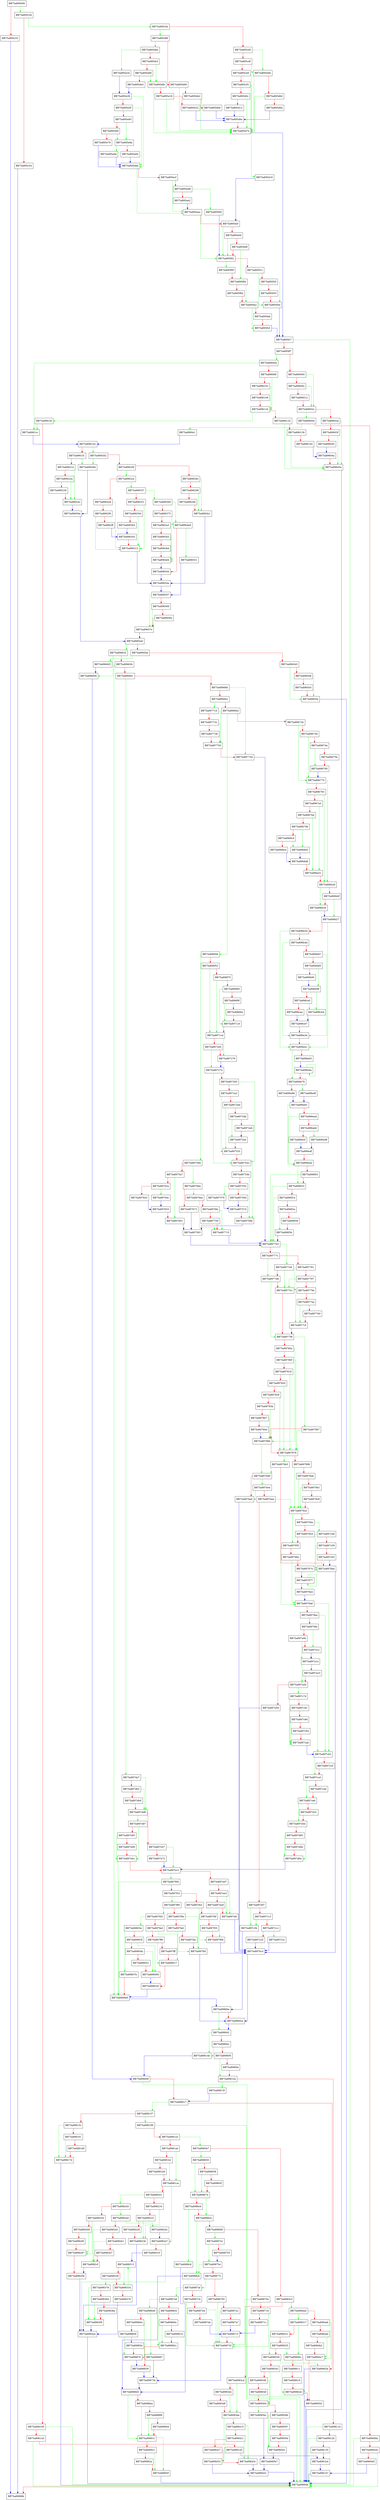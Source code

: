 digraph ScanOpenWithContext {
  node [shape="box"];
  graph [splines=ortho];
  BB75a895b90 -> BB75a895c3d [color="green"];
  BB75a895b90 -> BB75a895c33 [color="red"];
  BB75a895c33 -> BB75a89898b [color="blue"];
  BB75a895c3d -> BB75a895c5e [color="green"];
  BB75a895c3d -> BB75a895c54 [color="red"];
  BB75a895c54 -> BB75a89898b [color="blue"];
  BB75a895c5e -> BB75a895d8f [color="green"];
  BB75a895c5e -> BB75a895cd5 [color="red"];
  BB75a895cd5 -> BB75a895d4b [color="green"];
  BB75a895cd5 -> BB75a895cdf [color="red"];
  BB75a895cdf -> BB75a895d4b [color="green"];
  BB75a895cdf -> BB75a895ce9 [color="red"];
  BB75a895ce9 -> BB75a895d18 [color="green"];
  BB75a895ce9 -> BB75a895cf3 [color="red"];
  BB75a895cf3 -> BB75a895d7e [color="green"];
  BB75a895cf3 -> BB75a895d0c [color="red"];
  BB75a895d0c -> BB75a895d7e [color="green"];
  BB75a895d0c -> BB75a895d12 [color="red"];
  BB75a895d12 -> BB75a895d6e [color="blue"];
  BB75a895d18 -> BB75a895eef [color="blue"];
  BB75a895d4b -> BB75a895d7e [color="green"];
  BB75a895d4b -> BB75a895d64 [color="red"];
  BB75a895d64 -> BB75a895d7e [color="green"];
  BB75a895d64 -> BB75a895d6a [color="red"];
  BB75a895d6a -> BB75a895d6e [color="blue"];
  BB75a895d6e -> BB75a895d7e [color="red"];
  BB75a895d7e -> BB75a895fc7 [color="blue"];
  BB75a895d8f -> BB75a895dbe [color="green"];
  BB75a895d8f -> BB75a895d99 [color="red"];
  BB75a895d99 -> BB75a895d7e [color="green"];
  BB75a895d99 -> BB75a895db2 [color="red"];
  BB75a895db2 -> BB75a895d7e [color="green"];
  BB75a895db2 -> BB75a895db8 [color="red"];
  BB75a895db8 -> BB75a895d6e [color="blue"];
  BB75a895dbe -> BB75a895e2b [color="green"];
  BB75a895dbe -> BB75a895dcf [color="red"];
  BB75a895dcf -> BB75a895dfb [color="green"];
  BB75a895dcf -> BB75a895dd9 [color="red"];
  BB75a895dd9 -> BB75a895dfb [color="green"];
  BB75a895dd9 -> BB75a895de3 [color="red"];
  BB75a895de3 -> BB75a895e39 [color="blue"];
  BB75a895dfb -> BB75a895d7e [color="green"];
  BB75a895dfb -> BB75a895e18 [color="red"];
  BB75a895e18 -> BB75a895d7e [color="green"];
  BB75a895e18 -> BB75a895e22 [color="red"];
  BB75a895e22 -> BB75a895d6e [color="blue"];
  BB75a895e2b -> BB75a895e39 [color="blue"];
  BB75a895e39 -> BB75a895ebb [color="green"];
  BB75a895e39 -> BB75a895e5f [color="red"];
  BB75a895e5f -> BB75a895ebb [color="green"];
  BB75a895e5f -> BB75a895e65 [color="red"];
  BB75a895e65 -> BB75a895e8a [color="green"];
  BB75a895e65 -> BB75a895e6f [color="red"];
  BB75a895e6f -> BB75a895e8a [color="green"];
  BB75a895e6f -> BB75a895e79 [color="red"];
  BB75a895e79 -> BB75a895ebb [color="blue"];
  BB75a895e8a -> BB75a895e9e [color="green"];
  BB75a895e8a -> BB75a895e94 [color="red"];
  BB75a895e94 -> BB75a895ebb [color="blue"];
  BB75a895e9e -> BB75a895ebb [color="blue"];
  BB75a895ebb -> BB75a895eea [color="green"];
  BB75a895ebb -> BB75a895ecf [color="red"];
  BB75a895ecf -> BB75a895eea [color="green"];
  BB75a895ecf -> BB75a895ed8 [color="red"];
  BB75a895ed8 -> BB75a895f56 [color="green"];
  BB75a895ed8 -> BB75a895ee2 [color="red"];
  BB75a895ee2 -> BB75a895eea [color="blue"];
  BB75a895eea -> BB75a895f02 [color="green"];
  BB75a895eea -> BB75a895eef [color="red"];
  BB75a895eef -> BB75a895f02 [color="green"];
  BB75a895eef -> BB75a895ef4 [color="red"];
  BB75a895ef4 -> BB75a895f02 [color="green"];
  BB75a895ef4 -> BB75a895ef9 [color="red"];
  BB75a895ef9 -> BB75a895f84 [color="green"];
  BB75a895ef9 -> BB75a895f02 [color="red"];
  BB75a895f02 -> BB75a895f6f [color="green"];
  BB75a895f02 -> BB75a895f1c [color="red"];
  BB75a895f1c -> BB75a895f4d [color="green"];
  BB75a895f1c -> BB75a895f2f [color="red"];
  BB75a895f2f -> BB75a895f4d [color="green"];
  BB75a895f2f -> BB75a895f35 [color="red"];
  BB75a895f35 -> BB75a895f4d [color="red"];
  BB75a895f4d -> BB75a895fc7 [color="blue"];
  BB75a895f56 -> BB75a895f02 [color="blue"];
  BB75a895f6f -> BB75a895f84 [color="red"];
  BB75a895f84 -> BB75a895fa2 [color="green"];
  BB75a895f84 -> BB75a895f8d [color="red"];
  BB75a895f8d -> BB75a895fa2 [color="red"];
  BB75a895fa2 -> BB75a895fc0 [color="green"];
  BB75a895fa2 -> BB75a895fab [color="red"];
  BB75a895fab -> BB75a895fc0 [color="red"];
  BB75a895fc0 -> BB75a895fc7 [color="blue"];
  BB75a895fc7 -> BB75a898946 [color="green"];
  BB75a895fc7 -> BB75a895ff7 [color="red"];
  BB75a895ff7 -> BB75a8960ed [color="green"];
  BB75a895ff7 -> BB75a896000 [color="red"];
  BB75a896000 -> BB75a89602c [color="green"];
  BB75a896000 -> BB75a89600c [color="red"];
  BB75a89600c -> BB75a89602c [color="green"];
  BB75a89600c -> BB75a896012 [color="red"];
  BB75a896012 -> BB75a89602c [color="red"];
  BB75a89602c -> BB75a896064 [color="green"];
  BB75a89602c -> BB75a89603a [color="red"];
  BB75a89603a -> BB75a89605a [color="green"];
  BB75a89603a -> BB75a89603f [color="red"];
  BB75a89603f -> BB75a89605a [color="green"];
  BB75a89603f -> BB75a896045 [color="red"];
  BB75a896045 -> BB75a89604a [color="blue"];
  BB75a89604a -> BB75a89605a [color="red"];
  BB75a89605a -> BB75a898946 [color="blue"];
  BB75a896064 -> BB75a8960e1 [color="green"];
  BB75a896064 -> BB75a8960bb [color="red"];
  BB75a8960bb -> BB75a898946 [color="green"];
  BB75a8960bb -> BB75a8960cb [color="red"];
  BB75a8960cb -> BB75a898946 [color="green"];
  BB75a8960cb -> BB75a8960d5 [color="red"];
  BB75a8960d5 -> BB75a8961b7 [color="blue"];
  BB75a8960e1 -> BB75a8961d2 [color="blue"];
  BB75a8960ed -> BB75a8961cc [color="green"];
  BB75a8960ed -> BB75a8960f6 [color="red"];
  BB75a8960f6 -> BB75a896124 [color="green"];
  BB75a8960f6 -> BB75a896102 [color="red"];
  BB75a896102 -> BB75a896124 [color="green"];
  BB75a896102 -> BB75a896108 [color="red"];
  BB75a896108 -> BB75a896124 [color="red"];
  BB75a896124 -> BB75a89614f [color="green"];
  BB75a896124 -> BB75a896132 [color="red"];
  BB75a896132 -> BB75a89605a [color="green"];
  BB75a896132 -> BB75a89613b [color="red"];
  BB75a89613b -> BB75a89605a [color="green"];
  BB75a89613b -> BB75a896145 [color="red"];
  BB75a896145 -> BB75a89604a [color="blue"];
  BB75a89614f -> BB75a8961cc [color="green"];
  BB75a89614f -> BB75a896195 [color="red"];
  BB75a896195 -> BB75a898946 [color="green"];
  BB75a896195 -> BB75a8961a5 [color="red"];
  BB75a8961a5 -> BB75a898946 [color="green"];
  BB75a8961a5 -> BB75a8961af [color="red"];
  BB75a8961af -> BB75a8961b4 [color="blue"];
  BB75a8961b4 -> BB75a8961b7 [color="blue"];
  BB75a8961b7 -> BB75a898946 [color="blue"];
  BB75a8961cc -> BB75a8961d2 [color="blue"];
  BB75a8961d2 -> BB75a896262 [color="green"];
  BB75a8961d2 -> BB75a8961f1 [color="red"];
  BB75a8961f1 -> BB75a89658d [color="green"];
  BB75a8961f1 -> BB75a89621e [color="red"];
  BB75a89621e -> BB75a89624c [color="green"];
  BB75a89621e -> BB75a89622a [color="red"];
  BB75a89622a -> BB75a89624c [color="green"];
  BB75a89622a -> BB75a896230 [color="red"];
  BB75a896230 -> BB75a89624c [color="red"];
  BB75a89624c -> BB75a89659a [color="blue"];
  BB75a896262 -> BB75a89658d [color="green"];
  BB75a896262 -> BB75a89626f [color="red"];
  BB75a89626f -> BB75a8962ce [color="green"];
  BB75a89626f -> BB75a89628c [color="red"];
  BB75a89628c -> BB75a8962b1 [color="green"];
  BB75a89628c -> BB75a896298 [color="red"];
  BB75a896298 -> BB75a8962b1 [color="green"];
  BB75a896298 -> BB75a89629e [color="red"];
  BB75a89629e -> BB75a8962b1 [color="red"];
  BB75a8962b1 -> BB75a89654a [color="blue"];
  BB75a8962ce -> BB75a896337 [color="green"];
  BB75a8962ce -> BB75a8962ed [color="red"];
  BB75a8962ed -> BB75a896312 [color="green"];
  BB75a8962ed -> BB75a8962f9 [color="red"];
  BB75a8962f9 -> BB75a896312 [color="green"];
  BB75a8962f9 -> BB75a8962ff [color="red"];
  BB75a8962ff -> BB75a896302 [color="blue"];
  BB75a896302 -> BB75a896312 [color="red"];
  BB75a896312 -> BB75a89654a [color="blue"];
  BB75a896337 -> BB75a896368 [color="green"];
  BB75a896337 -> BB75a896351 [color="red"];
  BB75a896351 -> BB75a896312 [color="green"];
  BB75a896351 -> BB75a89635d [color="red"];
  BB75a89635d -> BB75a896312 [color="green"];
  BB75a89635d -> BB75a896363 [color="red"];
  BB75a896363 -> BB75a896302 [color="blue"];
  BB75a896368 -> BB75a8964e8 [color="green"];
  BB75a896368 -> BB75a896375 [color="red"];
  BB75a896375 -> BB75a8964e8 [color="green"];
  BB75a896375 -> BB75a8963a3 [color="red"];
  BB75a8963a3 -> BB75a8964d4 [color="green"];
  BB75a8963a3 -> BB75a8963b3 [color="red"];
  BB75a8963b3 -> BB75a8964d4 [color="green"];
  BB75a8963b3 -> BB75a8963bd [color="red"];
  BB75a8963bd -> BB75a8964d4 [color="red"];
  BB75a8964d4 -> BB75a896544 [color="blue"];
  BB75a8964e8 -> BB75a896551 [color="green"];
  BB75a8964e8 -> BB75a896544 [color="red"];
  BB75a896544 -> BB75a89654a [color="blue"];
  BB75a89654a -> BB75a896557 [color="blue"];
  BB75a896551 -> BB75a896557 [color="blue"];
  BB75a896557 -> BB75a89657e [color="green"];
  BB75a896557 -> BB75a896569 [color="red"];
  BB75a896569 -> BB75a89657e [color="green"];
  BB75a896569 -> BB75a89656e [color="red"];
  BB75a89656e -> BB75a89657e [color="red"];
  BB75a89657e -> BB75a8965a0 [color="blue"];
  BB75a89658d -> BB75a89659a [color="blue"];
  BB75a89659a -> BB75a8965a0 [color="blue"];
  BB75a8965a0 -> BB75a896632 [color="green"];
  BB75a8965a0 -> BB75a8965ad [color="red"];
  BB75a8965ad -> BB75a896602 [color="green"];
  BB75a8965ad -> BB75a8965d3 [color="red"];
  BB75a8965d3 -> BB75a8965fa [color="green"];
  BB75a8965d3 -> BB75a8965df [color="red"];
  BB75a8965df -> BB75a8965fa [color="green"];
  BB75a8965df -> BB75a8965e5 [color="red"];
  BB75a8965e5 -> BB75a8965fa [color="red"];
  BB75a8965fa -> BB75a898946 [color="blue"];
  BB75a896602 -> BB75a896609 [color="blue"];
  BB75a896609 -> BB75a89660f [color="blue"];
  BB75a89660f -> BB75a898946 [color="green"];
  BB75a89660f -> BB75a896617 [color="red"];
  BB75a896617 -> BB75a898157 [color="green"];
  BB75a896617 -> BB75a89662b [color="red"];
  BB75a89662b -> BB75a898946 [color="blue"];
  BB75a896632 -> BB75a896609 [color="green"];
  BB75a896632 -> BB75a89663b [color="red"];
  BB75a89663b -> BB75a8980b8 [color="green"];
  BB75a89663b -> BB75a896661 [color="red"];
  BB75a896661 -> BB75a897da7 [color="green"];
  BB75a896661 -> BB75a89668b [color="red"];
  BB75a89668b -> BB75a89775d [color="green"];
  BB75a89668b -> BB75a8966b2 [color="red"];
  BB75a8966b2 -> BB75a89771d [color="green"];
  BB75a8966b2 -> BB75a8966dc [color="red"];
  BB75a8966dc -> BB75a896f48 [color="green"];
  BB75a8966dc -> BB75a89672b [color="red"];
  BB75a89672b -> BB75a896770 [color="green"];
  BB75a89672b -> BB75a896738 [color="red"];
  BB75a896738 -> BB75a896770 [color="green"];
  BB75a896738 -> BB75a89674e [color="red"];
  BB75a89674e -> BB75a896760 [color="green"];
  BB75a89674e -> BB75a89675b [color="red"];
  BB75a89675b -> BB75a896760 [color="red"];
  BB75a896760 -> BB75a896770 [color="blue"];
  BB75a896770 -> BB75a896a5e [color="green"];
  BB75a896770 -> BB75a896793 [color="red"];
  BB75a896793 -> BB75a896a5e [color="green"];
  BB75a896793 -> BB75a8967a3 [color="red"];
  BB75a8967a3 -> BB75a896a51 [color="green"];
  BB75a8967a3 -> BB75a8967bd [color="red"];
  BB75a8967bd -> BB75a896a51 [color="green"];
  BB75a8967bd -> BB75a8967db [color="red"];
  BB75a8967db -> BB75a8968d3 [color="green"];
  BB75a8967db -> BB75a8968c4 [color="red"];
  BB75a8968c4 -> BB75a8968d3 [color="green"];
  BB75a8968c4 -> BB75a8968cd [color="red"];
  BB75a8968cd -> BB75a8968d6 [color="blue"];
  BB75a8968d3 -> BB75a8968d6 [color="blue"];
  BB75a8968d6 -> BB75a896a51 [color="red"];
  BB75a896a51 -> BB75a896a5e [color="red"];
  BB75a896a5e -> BB75a896b20 [color="green"];
  BB75a896a5e -> BB75a896b0f [color="red"];
  BB75a896b0f -> BB75a896b27 [color="green"];
  BB75a896b0f -> BB75a896b20 [color="red"];
  BB75a896b20 -> BB75a896b27 [color="blue"];
  BB75a896b27 -> BB75a896e41 [color="green"];
  BB75a896b27 -> BB75a896b3d [color="red"];
  BB75a896b3d -> BB75a896e41 [color="green"];
  BB75a896b3d -> BB75a896b4d [color="red"];
  BB75a896b4d -> BB75a896e34 [color="green"];
  BB75a896b4d -> BB75a896b67 [color="red"];
  BB75a896b67 -> BB75a896e34 [color="green"];
  BB75a896b67 -> BB75a896b85 [color="red"];
  BB75a896b85 -> BB75a896b98 [color="green"];
  BB75a896b85 -> BB75a896b90 [color="red"];
  BB75a896b90 -> BB75a896b98 [color="blue"];
  BB75a896b98 -> BB75a896cb4 [color="green"];
  BB75a896b98 -> BB75a896ca5 [color="red"];
  BB75a896ca5 -> BB75a896cb4 [color="green"];
  BB75a896ca5 -> BB75a896cae [color="red"];
  BB75a896cae -> BB75a896cb7 [color="blue"];
  BB75a896cb4 -> BB75a896cb7 [color="blue"];
  BB75a896cb7 -> BB75a896e34 [color="red"];
  BB75a896e34 -> BB75a896e41 [color="red"];
  BB75a896e41 -> BB75a896e76 [color="green"];
  BB75a896e41 -> BB75a896e63 [color="red"];
  BB75a896e63 -> BB75a896e6a [color="blue"];
  BB75a896e6a -> BB75a896e6a [color="green"];
  BB75a896e6a -> BB75a896e76 [color="red"];
  BB75a896e76 -> BB75a896e8f [color="green"];
  BB75a896e76 -> BB75a896e86 [color="red"];
  BB75a896e86 -> BB75a896e91 [color="blue"];
  BB75a896e8f -> BB75a896e91 [color="blue"];
  BB75a896e91 -> BB75a896eed [color="green"];
  BB75a896e91 -> BB75a896ead [color="red"];
  BB75a896ead -> BB75a896eed [color="green"];
  BB75a896ead -> BB75a896eb6 [color="red"];
  BB75a896eb6 -> BB75a896ed8 [color="green"];
  BB75a896eb6 -> BB75a896ecf [color="red"];
  BB75a896ecf -> BB75a896edf [color="blue"];
  BB75a896ed8 -> BB75a896edf [color="blue"];
  BB75a896edf -> BB75a896eed [color="red"];
  BB75a896eed -> BB75a896f10 [color="green"];
  BB75a896eed -> BB75a896f03 [color="red"];
  BB75a896f03 -> BB75a897763 [color="green"];
  BB75a896f03 -> BB75a896f10 [color="red"];
  BB75a896f10 -> BB75a897763 [color="green"];
  BB75a896f10 -> BB75a896f1d [color="red"];
  BB75a896f1d -> BB75a897763 [color="green"];
  BB75a896f1d -> BB75a896f2a [color="red"];
  BB75a896f2a -> BB75a896f3b [color="green"];
  BB75a896f2a -> BB75a896f36 [color="red"];
  BB75a896f36 -> BB75a896f3b [color="red"];
  BB75a896f3b -> BB75a897763 [color="blue"];
  BB75a896f48 -> BB75a89759d [color="green"];
  BB75a896f48 -> BB75a896f52 [color="red"];
  BB75a896f52 -> BB75a8971cd [color="green"];
  BB75a896f52 -> BB75a896f75 [color="red"];
  BB75a896f75 -> BB75a8971cd [color="green"];
  BB75a896f75 -> BB75a896f85 [color="red"];
  BB75a896f85 -> BB75a8971c0 [color="green"];
  BB75a896f85 -> BB75a896f9f [color="red"];
  BB75a896f9f -> BB75a8971c0 [color="green"];
  BB75a896f9f -> BB75a896fbd [color="red"];
  BB75a896fbd -> BB75a8971c0 [color="red"];
  BB75a8971c0 -> BB75a8971cd [color="red"];
  BB75a8971cd -> BB75a897276 [color="green"];
  BB75a8971cd -> BB75a897265 [color="red"];
  BB75a897265 -> BB75a89727d [color="green"];
  BB75a897265 -> BB75a897276 [color="red"];
  BB75a897276 -> BB75a89727d [color="blue"];
  BB75a89727d -> BB75a897542 [color="green"];
  BB75a89727d -> BB75a897293 [color="red"];
  BB75a897293 -> BB75a897542 [color="green"];
  BB75a897293 -> BB75a8972a3 [color="red"];
  BB75a8972a3 -> BB75a897535 [color="green"];
  BB75a8972a3 -> BB75a8972bd [color="red"];
  BB75a8972bd -> BB75a897535 [color="green"];
  BB75a8972bd -> BB75a8972db [color="red"];
  BB75a8972db -> BB75a8972ee [color="green"];
  BB75a8972db -> BB75a8972e6 [color="red"];
  BB75a8972e6 -> BB75a8972ee [color="blue"];
  BB75a8972ee -> BB75a897535 [color="red"];
  BB75a897535 -> BB75a897542 [color="red"];
  BB75a897542 -> BB75a89758b [color="green"];
  BB75a897542 -> BB75a89754b [color="red"];
  BB75a89754b -> BB75a89758b [color="green"];
  BB75a89754b -> BB75a897554 [color="red"];
  BB75a897554 -> BB75a897576 [color="green"];
  BB75a897554 -> BB75a89756d [color="red"];
  BB75a89756d -> BB75a89757d [color="blue"];
  BB75a897576 -> BB75a89757d [color="blue"];
  BB75a89757d -> BB75a89758b [color="red"];
  BB75a89758b -> BB75a897593 [color="blue"];
  BB75a897593 -> BB75a897763 [color="blue"];
  BB75a89759d -> BB75a89766e [color="green"];
  BB75a89759d -> BB75a8975a7 [color="red"];
  BB75a8975a7 -> BB75a897661 [color="green"];
  BB75a8975a7 -> BB75a89762a [color="red"];
  BB75a89762a -> BB75a89764c [color="green"];
  BB75a89762a -> BB75a897643 [color="red"];
  BB75a897643 -> BB75a897653 [color="blue"];
  BB75a89764c -> BB75a897653 [color="blue"];
  BB75a897653 -> BB75a897661 [color="red"];
  BB75a897661 -> BB75a897593 [color="blue"];
  BB75a89766e -> BB75a8976ee [color="green"];
  BB75a89766e -> BB75a897673 [color="red"];
  BB75a897673 -> BB75a897593 [color="blue"];
  BB75a8976ee -> BB75a897715 [color="green"];
  BB75a8976ee -> BB75a8976fa [color="red"];
  BB75a8976fa -> BB75a897715 [color="green"];
  BB75a8976fa -> BB75a897700 [color="red"];
  BB75a897700 -> BB75a897715 [color="red"];
  BB75a897715 -> BB75a897763 [color="blue"];
  BB75a89771d -> BB75a897750 [color="green"];
  BB75a89771d -> BB75a897732 [color="red"];
  BB75a897732 -> BB75a897750 [color="green"];
  BB75a897732 -> BB75a897738 [color="red"];
  BB75a897738 -> BB75a897750 [color="red"];
  BB75a897750 -> BB75a89775d [color="red"];
  BB75a89775d -> BB75a897763 [color="blue"];
  BB75a897763 -> BB75a8977d4 [color="green"];
  BB75a897763 -> BB75a89777c [color="red"];
  BB75a89777c -> BB75a8977d8 [color="green"];
  BB75a89777c -> BB75a897781 [color="red"];
  BB75a897781 -> BB75a8977e1 [color="green"];
  BB75a897781 -> BB75a897797 [color="red"];
  BB75a897797 -> BB75a8977e1 [color="green"];
  BB75a897797 -> BB75a89779e [color="red"];
  BB75a89779e -> BB75a8977cf [color="green"];
  BB75a89779e -> BB75a8977aa [color="red"];
  BB75a8977aa -> BB75a8977cf [color="green"];
  BB75a8977aa -> BB75a8977b0 [color="red"];
  BB75a8977b0 -> BB75a8977cf [color="red"];
  BB75a8977cf -> BB75a8977f8 [color="blue"];
  BB75a8977d4 -> BB75a8977e1 [color="green"];
  BB75a8977d4 -> BB75a8977d8 [color="red"];
  BB75a8977d8 -> BB75a8977f8 [color="green"];
  BB75a8977d8 -> BB75a8977e1 [color="red"];
  BB75a8977e1 -> BB75a8977f8 [color="red"];
  BB75a8977f8 -> BB75a897867 [color="green"];
  BB75a8977f8 -> BB75a89780a [color="red"];
  BB75a89780a -> BB75a89786b [color="green"];
  BB75a89780a -> BB75a89780f [color="red"];
  BB75a89780f -> BB75a897878 [color="green"];
  BB75a89780f -> BB75a897818 [color="red"];
  BB75a897818 -> BB75a897878 [color="green"];
  BB75a897818 -> BB75a897820 [color="red"];
  BB75a897820 -> BB75a897878 [color="green"];
  BB75a897820 -> BB75a897829 [color="red"];
  BB75a897829 -> BB75a897878 [color="green"];
  BB75a897829 -> BB75a89783b [color="red"];
  BB75a89783b -> BB75a89786b [color="green"];
  BB75a89783b -> BB75a897847 [color="red"];
  BB75a897847 -> BB75a89786b [color="green"];
  BB75a897847 -> BB75a89784d [color="red"];
  BB75a89784d -> BB75a89786b [color="blue"];
  BB75a897867 -> BB75a897878 [color="green"];
  BB75a897867 -> BB75a89786b [color="red"];
  BB75a89786b -> BB75a897bd6 [color="green"];
  BB75a89786b -> BB75a897878 [color="red"];
  BB75a897878 -> BB75a897bb5 [color="green"];
  BB75a897878 -> BB75a897898 [color="red"];
  BB75a897898 -> BB75a89792e [color="green"];
  BB75a897898 -> BB75a8978ab [color="red"];
  BB75a8978ab -> BB75a89792e [color="green"];
  BB75a8978ab -> BB75a8978b1 [color="red"];
  BB75a8978b1 -> BB75a89792e [color="green"];
  BB75a8978b1 -> BB75a8978c8 [color="red"];
  BB75a8978c8 -> BB75a89792e [color="red"];
  BB75a89792e -> BB75a89795f [color="green"];
  BB75a89792e -> BB75a89794a [color="red"];
  BB75a89794a -> BB75a897c49 [color="green"];
  BB75a89794a -> BB75a897954 [color="red"];
  BB75a897954 -> BB75a89795f [color="red"];
  BB75a89795f -> BB75a8979a6 [color="green"];
  BB75a89795f -> BB75a89796e [color="red"];
  BB75a89796e -> BB75a8979a6 [color="green"];
  BB75a89796e -> BB75a897974 [color="red"];
  BB75a897974 -> BB75a897977 [color="blue"];
  BB75a897977 -> BB75a897977 [color="green"];
  BB75a897977 -> BB75a8979a4 [color="red"];
  BB75a8979a4 -> BB75a8979a6 [color="blue"];
  BB75a8979a6 -> BB75a897cb3 [color="green"];
  BB75a8979a6 -> BB75a8979ea [color="red"];
  BB75a8979ea -> BB75a897cb3 [color="green"];
  BB75a8979ea -> BB75a8979fa [color="red"];
  BB75a8979fa -> BB75a897a1c [color="green"];
  BB75a8979fa -> BB75a897a0b [color="red"];
  BB75a897a0b -> BB75a897a1e [color="green"];
  BB75a897a0b -> BB75a897a1c [color="red"];
  BB75a897a1c -> BB75a897a1e [color="blue"];
  BB75a897a1e -> BB75a897a2b [color="green"];
  BB75a897a1e -> BB75a897a23 [color="red"];
  BB75a897a23 -> BB75a897cb3 [color="green"];
  BB75a897a23 -> BB75a897a2b [color="red"];
  BB75a897a2b -> BB75a897c7d [color="green"];
  BB75a897a2b -> BB75a897a5d [color="red"];
  BB75a897a5d -> BB75a897bc3 [color="blue"];
  BB75a897bb5 -> BB75a897bd6 [color="green"];
  BB75a897bb5 -> BB75a897bbe [color="red"];
  BB75a897bbe -> BB75a897bc3 [color="blue"];
  BB75a897bc3 -> BB75a8980ca [color="blue"];
  BB75a897bd6 -> BB75a897be4 [color="green"];
  BB75a897bd6 -> BB75a897be0 [color="red"];
  BB75a897be0 -> BB75a897bc3 [color="blue"];
  BB75a897be4 -> BB75a897be0 [color="green"];
  BB75a897be4 -> BB75a897bee [color="red"];
  BB75a897bee -> BB75a89792e [color="green"];
  BB75a897bee -> BB75a897bf7 [color="red"];
  BB75a897bf7 -> BB75a897c3b [color="green"];
  BB75a897bf7 -> BB75a897c13 [color="red"];
  BB75a897c13 -> BB75a897c3b [color="green"];
  BB75a897c13 -> BB75a897c1c [color="red"];
  BB75a897c1c -> BB75a897c2c [color="green"];
  BB75a897c1c -> BB75a897c25 [color="red"];
  BB75a897c25 -> BB75a897bc3 [color="blue"];
  BB75a897c2c -> BB75a897bc3 [color="blue"];
  BB75a897c3b -> BB75a8980be [color="blue"];
  BB75a897c49 -> BB75a897bbe [color="green"];
  BB75a897c49 -> BB75a897c59 [color="red"];
  BB75a897c59 -> BB75a897bbe [color="green"];
  BB75a897c59 -> BB75a897c63 [color="red"];
  BB75a897c63 -> BB75a897bbe [color="blue"];
  BB75a897c7d -> BB75a897cab [color="green"];
  BB75a897c7d -> BB75a897c81 [color="red"];
  BB75a897c81 -> BB75a897cab [color="green"];
  BB75a897c81 -> BB75a897c8d [color="red"];
  BB75a897c8d -> BB75a897cab [color="green"];
  BB75a897c8d -> BB75a897c93 [color="red"];
  BB75a897c93 -> BB75a897cab [color="red"];
  BB75a897cab -> BB75a897cb3 [color="blue"];
  BB75a897cb3 -> BB75a897ccd [color="green"];
  BB75a897cb3 -> BB75a897cc0 [color="red"];
  BB75a897cc0 -> BB75a897ccd [color="red"];
  BB75a897ccd -> BB75a897ce6 [color="green"];
  BB75a897ccd -> BB75a897cde [color="red"];
  BB75a897cde -> BB75a897ce6 [color="red"];
  BB75a897ce6 -> BB75a897d44 [color="green"];
  BB75a897ce6 -> BB75a897d31 [color="red"];
  BB75a897d31 -> BB75a897d44 [color="red"];
  BB75a897d44 -> BB75a897d84 [color="green"];
  BB75a897d44 -> BB75a897d65 [color="red"];
  BB75a897d65 -> BB75a897d84 [color="green"];
  BB75a897d65 -> BB75a897d6b [color="red"];
  BB75a897d6b -> BB75a897d84 [color="red"];
  BB75a897d84 -> BB75a897ec3 [color="blue"];
  BB75a897da7 -> BB75a897dd6 [color="green"];
  BB75a897da7 -> BB75a897db3 [color="red"];
  BB75a897db3 -> BB75a897dd6 [color="green"];
  BB75a897db3 -> BB75a897db9 [color="red"];
  BB75a897db9 -> BB75a897dd6 [color="red"];
  BB75a897dd6 -> BB75a897e87 [color="green"];
  BB75a897dd6 -> BB75a897e57 [color="red"];
  BB75a897e57 -> BB75a897ec3 [color="green"];
  BB75a897e57 -> BB75a897e72 [color="red"];
  BB75a897e72 -> BB75a897ec3 [color="blue"];
  BB75a897e87 -> BB75a897eb1 [color="green"];
  BB75a897e87 -> BB75a897e93 [color="red"];
  BB75a897e93 -> BB75a897eb1 [color="green"];
  BB75a897e93 -> BB75a897e99 [color="red"];
  BB75a897e99 -> BB75a897eb1 [color="red"];
  BB75a897eb1 -> BB75a8980b8 [color="green"];
  BB75a897eb1 -> BB75a897ec3 [color="red"];
  BB75a897ec3 -> BB75a897f06 [color="green"];
  BB75a897ec3 -> BB75a897ed7 [color="red"];
  BB75a897ed7 -> BB75a897efc [color="green"];
  BB75a897ed7 -> BB75a897ee3 [color="red"];
  BB75a897ee3 -> BB75a897efc [color="green"];
  BB75a897ee3 -> BB75a897ee9 [color="red"];
  BB75a897ee9 -> BB75a897efc [color="red"];
  BB75a897efc -> BB75a897bc3 [color="blue"];
  BB75a897f06 -> BB75a8980b8 [color="green"];
  BB75a897f06 -> BB75a897f33 [color="red"];
  BB75a897f33 -> BB75a897f80 [color="green"];
  BB75a897f33 -> BB75a897f43 [color="red"];
  BB75a897f43 -> BB75a897f68 [color="green"];
  BB75a897f43 -> BB75a897f4f [color="red"];
  BB75a897f4f -> BB75a897f68 [color="green"];
  BB75a897f4f -> BB75a897f55 [color="red"];
  BB75a897f55 -> BB75a897f68 [color="red"];
  BB75a897f68 -> BB75a897bc3 [color="blue"];
  BB75a897f80 -> BB75a897fd5 [color="green"];
  BB75a897f80 -> BB75a897f9a [color="red"];
  BB75a897f9a -> BB75a897fbf [color="green"];
  BB75a897f9a -> BB75a897fa6 [color="red"];
  BB75a897fa6 -> BB75a897fbf [color="green"];
  BB75a897fa6 -> BB75a897fac [color="red"];
  BB75a897fac -> BB75a897fbf [color="red"];
  BB75a897fbf -> BB75a8980ca [color="blue"];
  BB75a897fd5 -> BB75a89803a [color="green"];
  BB75a897fd5 -> BB75a897fed [color="red"];
  BB75a897fed -> BB75a898017 [color="green"];
  BB75a897fed -> BB75a897ff9 [color="red"];
  BB75a897ff9 -> BB75a898017 [color="green"];
  BB75a897ff9 -> BB75a897fff [color="red"];
  BB75a897fff -> BB75a898017 [color="red"];
  BB75a898017 -> BB75a898029 [color="red"];
  BB75a898029 -> BB75a8980b8 [color="blue"];
  BB75a89803a -> BB75a89807b [color="green"];
  BB75a89803a -> BB75a89803f [color="red"];
  BB75a89803f -> BB75a898069 [color="green"];
  BB75a89803f -> BB75a89804b [color="red"];
  BB75a89804b -> BB75a898069 [color="green"];
  BB75a89804b -> BB75a898051 [color="red"];
  BB75a898051 -> BB75a898069 [color="red"];
  BB75a898069 -> BB75a898029 [color="blue"];
  BB75a89807b -> BB75a8980b8 [color="red"];
  BB75a8980b8 -> BB75a8980be [color="blue"];
  BB75a8980be -> BB75a8980d1 [color="green"];
  BB75a8980be -> BB75a8980ca [color="red"];
  BB75a8980ca -> BB75a8980d1 [color="blue"];
  BB75a8980d1 -> BB75a89814b [color="green"];
  BB75a8980d1 -> BB75a8980ec [color="red"];
  BB75a8980ec -> BB75a89814b [color="green"];
  BB75a8980ec -> BB75a8980f5 [color="red"];
  BB75a8980f5 -> BB75a89810a [color="green"];
  BB75a8980f5 -> BB75a8980fa [color="red"];
  BB75a8980fa -> BB75a89810a [color="red"];
  BB75a89810a -> BB75a89813f [color="green"];
  BB75a89810a -> BB75a89811b [color="red"];
  BB75a89811b -> BB75a898946 [color="green"];
  BB75a89811b -> BB75a89812b [color="red"];
  BB75a89812b -> BB75a898946 [color="green"];
  BB75a89812b -> BB75a898135 [color="red"];
  BB75a898135 -> BB75a8961b4 [color="blue"];
  BB75a89813f -> BB75a896617 [color="blue"];
  BB75a89814b -> BB75a89660f [color="blue"];
  BB75a898157 -> BB75a898199 [color="green"];
  BB75a898157 -> BB75a89815c [color="red"];
  BB75a89815c -> BB75a89817d [color="green"];
  BB75a89815c -> BB75a898161 [color="red"];
  BB75a898161 -> BB75a89817d [color="green"];
  BB75a898161 -> BB75a898168 [color="red"];
  BB75a898168 -> BB75a89817d [color="red"];
  BB75a89817d -> BB75a898946 [color="blue"];
  BB75a898199 -> BB75a898946 [color="green"];
  BB75a898199 -> BB75a8981a3 [color="red"];
  BB75a8981a3 -> BB75a8983b7 [color="green"];
  BB75a8981a3 -> BB75a8981ad [color="red"];
  BB75a8981ad -> BB75a8981ce [color="green"];
  BB75a8981ad -> BB75a8981b2 [color="red"];
  BB75a8981b2 -> BB75a8981ce [color="green"];
  BB75a8981b2 -> BB75a8981b9 [color="red"];
  BB75a8981b9 -> BB75a8981ce [color="red"];
  BB75a8981ce -> BB75a8982e7 [color="green"];
  BB75a8981ce -> BB75a898201 [color="red"];
  BB75a898201 -> BB75a898245 [color="green"];
  BB75a898201 -> BB75a898216 [color="red"];
  BB75a898216 -> BB75a89823b [color="green"];
  BB75a898216 -> BB75a898222 [color="red"];
  BB75a898222 -> BB75a89823b [color="green"];
  BB75a898222 -> BB75a898228 [color="red"];
  BB75a898228 -> BB75a89823b [color="red"];
  BB75a89823b -> BB75a8983a4 [color="blue"];
  BB75a898245 -> BB75a8982a0 [color="green"];
  BB75a898245 -> BB75a89825d [color="red"];
  BB75a89825d -> BB75a898287 [color="green"];
  BB75a89825d -> BB75a898269 [color="red"];
  BB75a898269 -> BB75a898287 [color="green"];
  BB75a898269 -> BB75a89826f [color="red"];
  BB75a89826f -> BB75a898287 [color="red"];
  BB75a898287 -> BB75a898294 [color="red"];
  BB75a898294 -> BB75a8983a4 [color="blue"];
  BB75a8982a0 -> BB75a8982dc [color="green"];
  BB75a8982a0 -> BB75a8982a5 [color="red"];
  BB75a8982a5 -> BB75a8982cf [color="green"];
  BB75a8982a5 -> BB75a8982b1 [color="red"];
  BB75a8982b1 -> BB75a8982cf [color="green"];
  BB75a8982b1 -> BB75a8982b7 [color="red"];
  BB75a8982b7 -> BB75a8982cf [color="red"];
  BB75a8982cf -> BB75a898294 [color="blue"];
  BB75a8982dc -> BB75a8982e7 [color="blue"];
  BB75a8982e7 -> BB75a8983a4 [color="green"];
  BB75a8982e7 -> BB75a898310 [color="red"];
  BB75a898310 -> BB75a898313 [color="blue"];
  BB75a898313 -> BB75a898334 [color="green"];
  BB75a898313 -> BB75a898328 [color="red"];
  BB75a898328 -> BB75a898378 [color="green"];
  BB75a898328 -> BB75a898334 [color="red"];
  BB75a898334 -> BB75a898313 [color="green"];
  BB75a898334 -> BB75a898376 [color="red"];
  BB75a898376 -> BB75a8983a4 [color="blue"];
  BB75a898378 -> BB75a89839f [color="green"];
  BB75a898378 -> BB75a898384 [color="red"];
  BB75a898384 -> BB75a89839f [color="green"];
  BB75a898384 -> BB75a89838a [color="red"];
  BB75a89838a -> BB75a89839f [color="red"];
  BB75a89839f -> BB75a8983a4 [color="blue"];
  BB75a8983a4 -> BB75a898946 [color="blue"];
  BB75a8983b7 -> BB75a898650 [color="green"];
  BB75a8983b7 -> BB75a8983c3 [color="red"];
  BB75a8983c3 -> BB75a8984a0 [color="green"];
  BB75a8983c3 -> BB75a8983cd [color="red"];
  BB75a8983cd -> BB75a8983ee [color="green"];
  BB75a8983cd -> BB75a8983d2 [color="red"];
  BB75a8983d2 -> BB75a8983ee [color="green"];
  BB75a8983d2 -> BB75a8983d9 [color="red"];
  BB75a8983d9 -> BB75a8983ee [color="red"];
  BB75a8983ee -> BB75a898453 [color="green"];
  BB75a8983ee -> BB75a898415 [color="red"];
  BB75a898415 -> BB75a89843c [color="green"];
  BB75a898415 -> BB75a898421 [color="red"];
  BB75a898421 -> BB75a89843c [color="green"];
  BB75a898421 -> BB75a898427 [color="red"];
  BB75a898427 -> BB75a89843c [color="red"];
  BB75a89843c -> BB75a898441 [color="blue"];
  BB75a898441 -> BB75a898946 [color="blue"];
  BB75a898453 -> BB75a898441 [color="blue"];
  BB75a8984a0 -> BB75a898517 [color="green"];
  BB75a8984a0 -> BB75a8984a6 [color="red"];
  BB75a8984a6 -> BB75a8984c7 [color="green"];
  BB75a8984a6 -> BB75a8984ab [color="red"];
  BB75a8984ab -> BB75a8984c7 [color="green"];
  BB75a8984ab -> BB75a8984b2 [color="red"];
  BB75a8984b2 -> BB75a8984c7 [color="red"];
  BB75a8984c7 -> BB75a898502 [color="red"];
  BB75a898502 -> BB75a898946 [color="blue"];
  BB75a898517 -> BB75a89860c [color="green"];
  BB75a898517 -> BB75a898521 [color="red"];
  BB75a898521 -> BB75a898539 [color="green"];
  BB75a898521 -> BB75a898525 [color="red"];
  BB75a898525 -> BB75a89860c [color="green"];
  BB75a898525 -> BB75a898539 [color="red"];
  BB75a898539 -> BB75a89662b [color="green"];
  BB75a898539 -> BB75a898543 [color="red"];
  BB75a898543 -> BB75a898564 [color="green"];
  BB75a898543 -> BB75a898548 [color="red"];
  BB75a898548 -> BB75a898564 [color="green"];
  BB75a898548 -> BB75a89854f [color="red"];
  BB75a89854f -> BB75a898564 [color="red"];
  BB75a898564 -> BB75a8985bc [color="green"];
  BB75a898564 -> BB75a89858b [color="red"];
  BB75a89858b -> BB75a8985b2 [color="green"];
  BB75a89858b -> BB75a898597 [color="red"];
  BB75a898597 -> BB75a8985b2 [color="green"];
  BB75a898597 -> BB75a89859d [color="red"];
  BB75a89859d -> BB75a8985b2 [color="red"];
  BB75a8985b2 -> BB75a8985b7 [color="blue"];
  BB75a8985b7 -> BB75a898441 [color="blue"];
  BB75a8985bc -> BB75a8985b7 [color="blue"];
  BB75a89860c -> BB75a89862d [color="green"];
  BB75a89860c -> BB75a898611 [color="red"];
  BB75a898611 -> BB75a89862d [color="green"];
  BB75a898611 -> BB75a898618 [color="red"];
  BB75a898618 -> BB75a89862d [color="red"];
  BB75a89862d -> BB75a898502 [color="blue"];
  BB75a898650 -> BB75a898674 [color="green"];
  BB75a898650 -> BB75a898658 [color="red"];
  BB75a898658 -> BB75a898674 [color="green"];
  BB75a898658 -> BB75a89865f [color="red"];
  BB75a89865f -> BB75a898674 [color="red"];
  BB75a898674 -> BB75a8986ce [color="green"];
  BB75a898674 -> BB75a8986c6 [color="red"];
  BB75a8986c6 -> BB75a8988c6 [color="green"];
  BB75a8986c6 -> BB75a8986ce [color="red"];
  BB75a8986ce -> BB75a8988cb [color="green"];
  BB75a8986ce -> BB75a8986f9 [color="red"];
  BB75a8986f9 -> BB75a898741 [color="green"];
  BB75a8986f9 -> BB75a89870a [color="red"];
  BB75a89870a -> BB75a89872f [color="green"];
  BB75a89870a -> BB75a898716 [color="red"];
  BB75a898716 -> BB75a89872f [color="green"];
  BB75a898716 -> BB75a89871c [color="red"];
  BB75a89871c -> BB75a89871f [color="blue"];
  BB75a89871f -> BB75a89872f [color="red"];
  BB75a89872f -> BB75a898734 [color="blue"];
  BB75a898734 -> BB75a8988d3 [color="blue"];
  BB75a898741 -> BB75a89875e [color="green"];
  BB75a898741 -> BB75a898755 [color="red"];
  BB75a898755 -> BB75a89875e [color="blue"];
  BB75a89875e -> BB75a8988cb [color="green"];
  BB75a89875e -> BB75a89877c [color="red"];
  BB75a89877c -> BB75a8987af [color="green"];
  BB75a89877c -> BB75a898795 [color="red"];
  BB75a898795 -> BB75a89872f [color="green"];
  BB75a898795 -> BB75a8987a1 [color="red"];
  BB75a8987a1 -> BB75a89872f [color="green"];
  BB75a8987a1 -> BB75a8987a7 [color="red"];
  BB75a8987a7 -> BB75a89871f [color="blue"];
  BB75a8987af -> BB75a8987e6 [color="green"];
  BB75a8987af -> BB75a8987c4 [color="red"];
  BB75a8987c4 -> BB75a89872f [color="green"];
  BB75a8987c4 -> BB75a8987d4 [color="red"];
  BB75a8987d4 -> BB75a89872f [color="green"];
  BB75a8987d4 -> BB75a8987de [color="red"];
  BB75a8987de -> BB75a89871f [color="blue"];
  BB75a8987e6 -> BB75a898848 [color="green"];
  BB75a8987e6 -> BB75a898802 [color="red"];
  BB75a898802 -> BB75a89882c [color="green"];
  BB75a898802 -> BB75a89880e [color="red"];
  BB75a89880e -> BB75a89882c [color="green"];
  BB75a89880e -> BB75a898814 [color="red"];
  BB75a898814 -> BB75a89882c [color="red"];
  BB75a89882c -> BB75a898839 [color="red"];
  BB75a898839 -> BB75a898734 [color="blue"];
  BB75a898848 -> BB75a898887 [color="green"];
  BB75a898848 -> BB75a89884c [color="red"];
  BB75a89884c -> BB75a898876 [color="green"];
  BB75a89884c -> BB75a898858 [color="red"];
  BB75a898858 -> BB75a898876 [color="green"];
  BB75a898858 -> BB75a89885e [color="red"];
  BB75a89885e -> BB75a898876 [color="red"];
  BB75a898876 -> BB75a898839 [color="blue"];
  BB75a898887 -> BB75a898734 [color="blue"];
  BB75a8988c6 -> BB75a8988d3 [color="blue"];
  BB75a8988cb -> BB75a8988d3 [color="blue"];
  BB75a8988d3 -> BB75a89891c [color="green"];
  BB75a8988d3 -> BB75a8988ea [color="red"];
  BB75a8988ea -> BB75a89891c [color="green"];
  BB75a8988ea -> BB75a8988f6 [color="red"];
  BB75a8988f6 -> BB75a89891c [color="green"];
  BB75a8988f6 -> BB75a89890d [color="red"];
  BB75a89890d -> BB75a89891c [color="red"];
  BB75a89891c -> BB75a89893f [color="green"];
  BB75a89891c -> BB75a898921 [color="red"];
  BB75a898921 -> BB75a89893f [color="green"];
  BB75a898921 -> BB75a89892a [color="red"];
  BB75a89892a -> BB75a89893f [color="red"];
  BB75a89893f -> BB75a898946 [color="blue"];
  BB75a898946 -> BB75a89898b [color="red"];
}